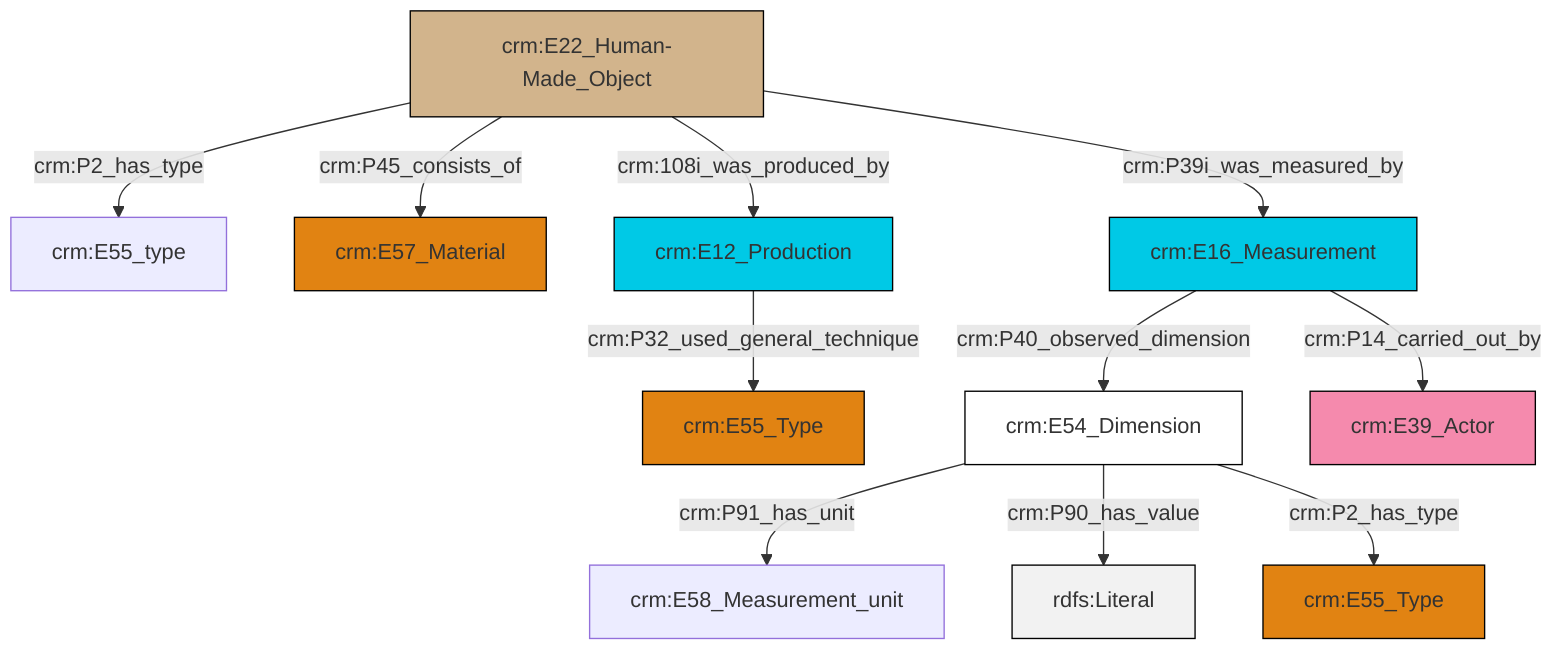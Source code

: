 graph TD
classDef Literal fill:#f2f2f2,stroke:#000000;
classDef CRM_Entity fill:#FFFFFF,stroke:#000000;
classDef Temporal_Entity fill:#00C9E6, stroke:#000000;
classDef Type fill:#E18312, stroke:#000000;
classDef Time-Span fill:#2C9C91, stroke:#000000;
classDef Appellation fill:#FFEB7F, stroke:#000000;
classDef Place fill:#008836, stroke:#000000;
classDef Persistent_Item fill:#B266B2, stroke:#000000;
classDef Conceptual_Object fill:#FFD700, stroke:#000000;
classDef Physical_Thing fill:#D2B48C, stroke:#000000;
classDef Actor fill:#f58aad, stroke:#000000;
classDef PC_Classes fill:#4ce600, stroke:#000000;
classDef Multi fill:#cccccc,stroke:#000000;

2["crm:E54_Dimension"]:::CRM_Entity -->|crm:P91_has_unit| 3["crm:E58_Measurement_unit"]:::Default
9["crm:E22_Human-Made_Object"]:::Physical_Thing -->|crm:P2_has_type| 10["crm:E55_type"]:::Default
13["crm:E16_Measurement"]:::Temporal_Entity -->|crm:P40_observed_dimension| 2["crm:E54_Dimension"]:::CRM_Entity
13["crm:E16_Measurement"]:::Temporal_Entity -->|crm:P14_carried_out_by| 7["crm:E39_Actor"]:::Actor
9["crm:E22_Human-Made_Object"]:::Physical_Thing -->|crm:108i_was_produced_by| 14["crm:E12_Production"]:::Temporal_Entity
2["crm:E54_Dimension"]:::CRM_Entity -->|crm:P90_has_value| 16[rdfs:Literal]:::Literal
14["crm:E12_Production"]:::Temporal_Entity -->|crm:P32_used_general_technique| 0["crm:E55_Type"]:::Type
9["crm:E22_Human-Made_Object"]:::Physical_Thing -->|crm:P45_consists_of| 11["crm:E57_Material"]:::Type
9["crm:E22_Human-Made_Object"]:::Physical_Thing -->|crm:P39i_was_measured_by| 13["crm:E16_Measurement"]:::Temporal_Entity
2["crm:E54_Dimension"]:::CRM_Entity -->|crm:P2_has_type| 4["crm:E55_Type"]:::Type